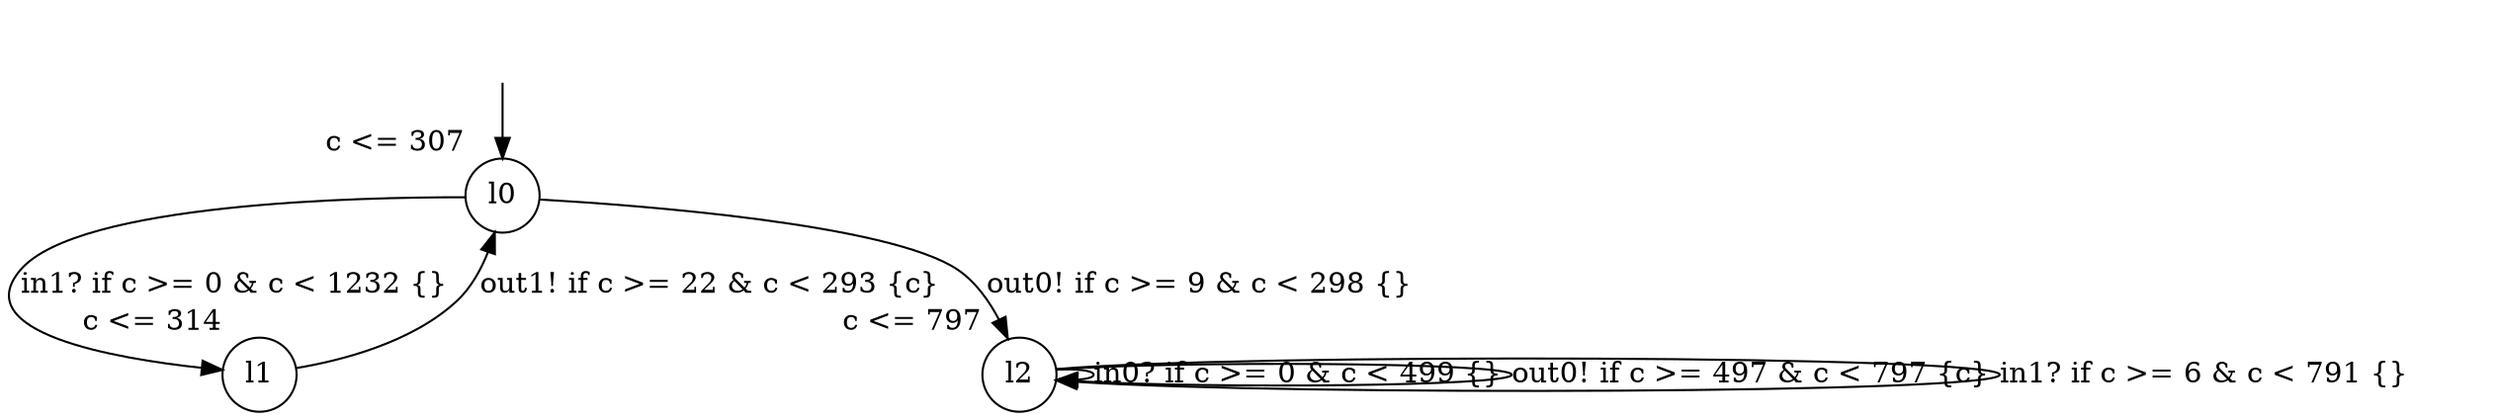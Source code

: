 digraph g {
__start0 [label="" shape="none"];
l0 [shape="circle" margin=0 label="l0", xlabel="c <= 307"];
l1 [shape="circle" margin=0 label="l1", xlabel="c <= 314"];
l2 [shape="circle" margin=0 label="l2", xlabel="c <= 797"];
l0 -> l1 [label="in1? if c >= 0 & c < 1232 {} "];
l0 -> l2 [label="out0! if c >= 9 & c < 298 {} "];
l1 -> l0 [label="out1! if c >= 22 & c < 293 {c} "];
l2 -> l2 [label="in0? if c >= 0 & c < 499 {} "];
l2 -> l2 [label="out0! if c >= 497 & c < 797 {c} "];
l2 -> l2 [label="in1? if c >= 6 & c < 791 {} "];
__start0 -> l0;
}
